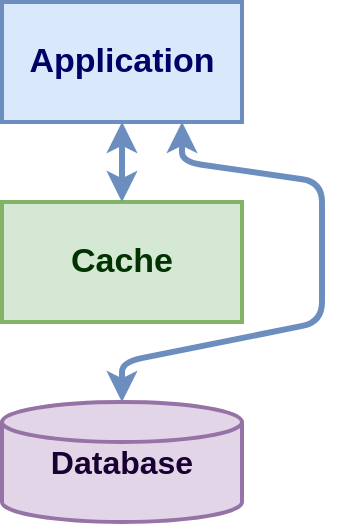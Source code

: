 <mxfile version="10.9.8" type="device"><diagram id="tYcYEfHydYN5r_36Phtv" name="Page-1"><mxGraphModel dx="1425" dy="643" grid="1" gridSize="10" guides="1" tooltips="1" connect="1" arrows="1" fold="1" page="1" pageScale="1" pageWidth="2000" pageHeight="2000" math="0" shadow="0"><root><mxCell id="0"/><mxCell id="1" parent="0"/><mxCell id="lzbQmqMPMEtsj4pPOmtb-1" value="&lt;font size=&quot;1&quot; color=&quot;#000066&quot;&gt;&lt;b style=&quot;font-size: 17px&quot;&gt;Application&lt;/b&gt;&lt;/font&gt;" style="rounded=0;whiteSpace=wrap;html=1;strokeWidth=2;fillColor=#dae8fc;strokeColor=#6c8ebf;" vertex="1" parent="1"><mxGeometry x="440" y="160" width="120" height="60" as="geometry"/></mxCell><mxCell id="lzbQmqMPMEtsj4pPOmtb-2" value="&lt;font size=&quot;1&quot; color=&quot;#003300&quot;&gt;&lt;b style=&quot;font-size: 17px&quot;&gt;Cache&lt;/b&gt;&lt;/font&gt;" style="rounded=0;whiteSpace=wrap;html=1;strokeWidth=2;fillColor=#d5e8d4;strokeColor=#82b366;" vertex="1" parent="1"><mxGeometry x="440" y="260" width="120" height="60" as="geometry"/></mxCell><mxCell id="lzbQmqMPMEtsj4pPOmtb-3" value="&lt;font style=&quot;font-size: 16px&quot; color=&quot;#190033&quot;&gt;&lt;b&gt;Database&lt;/b&gt;&lt;/font&gt;" style="strokeWidth=2;html=1;shape=mxgraph.flowchart.database;whiteSpace=wrap;fillColor=#e1d5e7;strokeColor=#9673a6;" vertex="1" parent="1"><mxGeometry x="440" y="360" width="120" height="60" as="geometry"/></mxCell><mxCell id="lzbQmqMPMEtsj4pPOmtb-4" value="" style="endArrow=classic;startArrow=classic;html=1;strokeWidth=3;entryX=0.5;entryY=1;entryDx=0;entryDy=0;exitX=0.5;exitY=0;exitDx=0;exitDy=0;fillColor=#dae8fc;strokeColor=#6c8ebf;" edge="1" parent="1" source="lzbQmqMPMEtsj4pPOmtb-2" target="lzbQmqMPMEtsj4pPOmtb-1"><mxGeometry width="50" height="50" relative="1" as="geometry"><mxPoint x="440" y="490" as="sourcePoint"/><mxPoint x="490" y="440" as="targetPoint"/></mxGeometry></mxCell><mxCell id="lzbQmqMPMEtsj4pPOmtb-5" value="" style="endArrow=classic;startArrow=classic;html=1;strokeWidth=3;entryX=0.75;entryY=1;entryDx=0;entryDy=0;exitX=0.5;exitY=0;exitDx=0;exitDy=0;exitPerimeter=0;fillColor=#dae8fc;strokeColor=#6c8ebf;" edge="1" parent="1" source="lzbQmqMPMEtsj4pPOmtb-3" target="lzbQmqMPMEtsj4pPOmtb-1"><mxGeometry width="50" height="50" relative="1" as="geometry"><mxPoint x="440" y="490" as="sourcePoint"/><mxPoint x="490" y="440" as="targetPoint"/><Array as="points"><mxPoint x="500" y="340"/><mxPoint x="600" y="320"/><mxPoint x="600" y="250"/><mxPoint x="530" y="240"/></Array></mxGeometry></mxCell></root></mxGraphModel></diagram></mxfile>